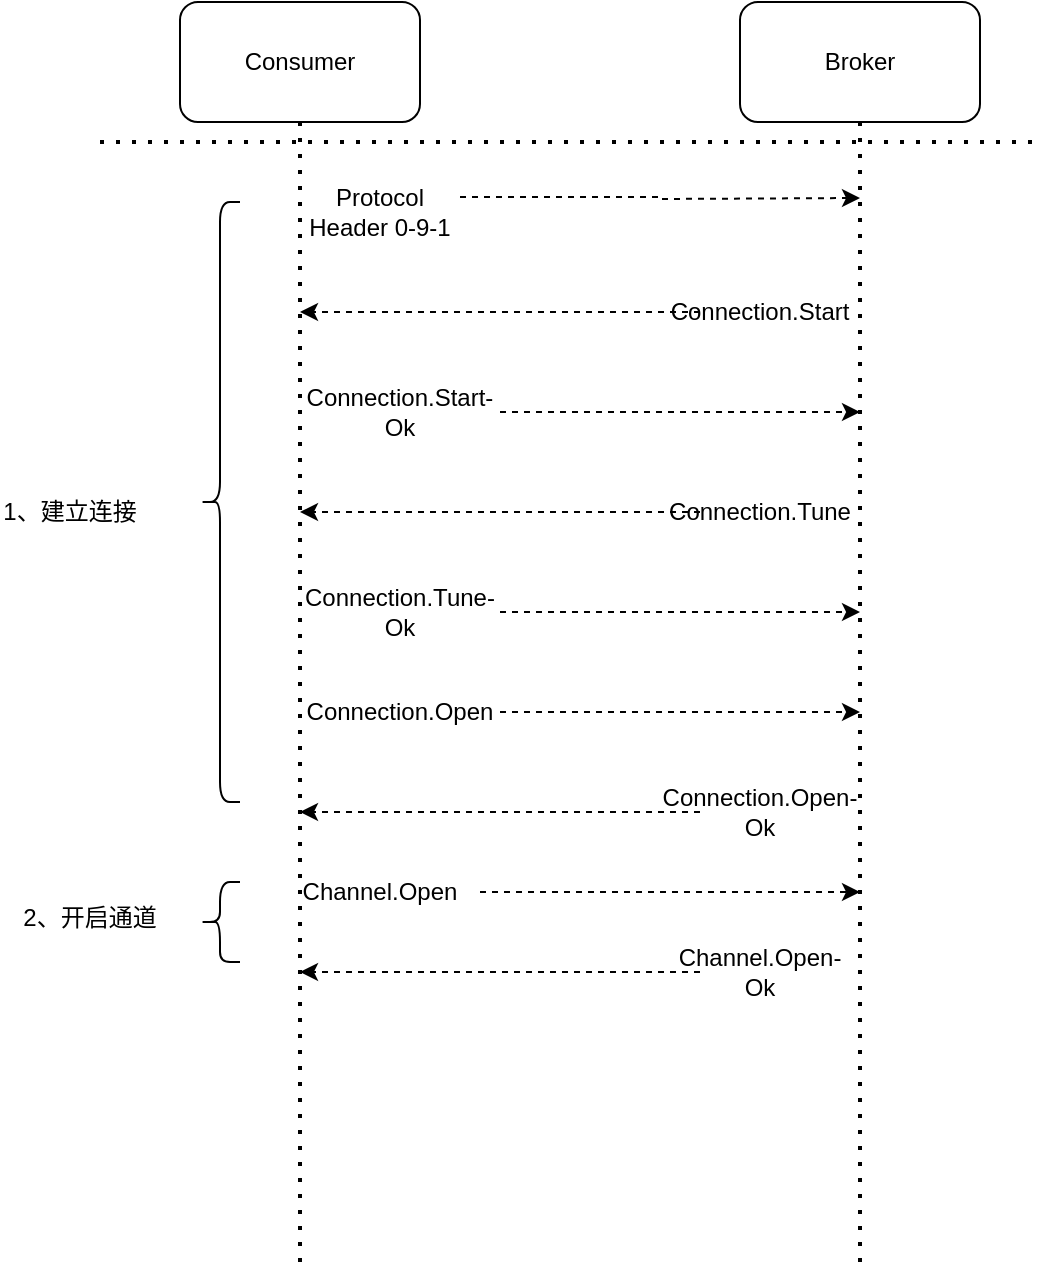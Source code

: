 <mxfile version="18.1.1" type="github">
  <diagram id="TpenBYq6ZIv4DkMPZ1iK" name="Page-1">
    <mxGraphModel dx="946" dy="620" grid="1" gridSize="10" guides="1" tooltips="1" connect="1" arrows="1" fold="1" page="1" pageScale="1" pageWidth="827" pageHeight="1169" math="0" shadow="0">
      <root>
        <mxCell id="0" />
        <mxCell id="1" parent="0" />
        <mxCell id="V-5yI5DxgADN4dcel62K-2" value="Consumer" style="rounded=1;whiteSpace=wrap;html=1;" parent="1" vertex="1">
          <mxGeometry x="180" y="90" width="120" height="60" as="geometry" />
        </mxCell>
        <mxCell id="V-5yI5DxgADN4dcel62K-3" value="Broker" style="rounded=1;whiteSpace=wrap;html=1;" parent="1" vertex="1">
          <mxGeometry x="460" y="90" width="120" height="60" as="geometry" />
        </mxCell>
        <mxCell id="V-5yI5DxgADN4dcel62K-4" value="" style="endArrow=none;dashed=1;html=1;dashPattern=1 3;strokeWidth=2;rounded=0;" parent="1" edge="1">
          <mxGeometry width="50" height="50" relative="1" as="geometry">
            <mxPoint x="140" y="160" as="sourcePoint" />
            <mxPoint x="610" y="160" as="targetPoint" />
          </mxGeometry>
        </mxCell>
        <mxCell id="V-5yI5DxgADN4dcel62K-5" value="" style="endArrow=none;dashed=1;html=1;dashPattern=1 3;strokeWidth=2;rounded=0;entryX=0.5;entryY=1;entryDx=0;entryDy=0;" parent="1" target="V-5yI5DxgADN4dcel62K-2" edge="1">
          <mxGeometry width="50" height="50" relative="1" as="geometry">
            <mxPoint x="240" y="720" as="sourcePoint" />
            <mxPoint x="440" y="290" as="targetPoint" />
          </mxGeometry>
        </mxCell>
        <mxCell id="V-5yI5DxgADN4dcel62K-7" value="" style="endArrow=none;dashed=1;html=1;dashPattern=1 3;strokeWidth=2;rounded=0;entryX=0.5;entryY=1;entryDx=0;entryDy=0;" parent="1" target="V-5yI5DxgADN4dcel62K-3" edge="1">
          <mxGeometry width="50" height="50" relative="1" as="geometry">
            <mxPoint x="520" y="720" as="sourcePoint" />
            <mxPoint x="570" y="150" as="targetPoint" />
          </mxGeometry>
        </mxCell>
        <mxCell id="gZu7Au-dJj4Ai8iQaX3X-4" style="edgeStyle=orthogonalEdgeStyle;rounded=0;orthogonalLoop=1;jettySize=auto;html=1;exitX=1;exitY=0.25;exitDx=0;exitDy=0;dashed=1;" edge="1" parent="1" source="gZu7Au-dJj4Ai8iQaX3X-1">
          <mxGeometry relative="1" as="geometry">
            <mxPoint x="520" y="188" as="targetPoint" />
          </mxGeometry>
        </mxCell>
        <mxCell id="gZu7Au-dJj4Ai8iQaX3X-1" value="Protocol Header 0-9-1" style="text;html=1;strokeColor=none;fillColor=none;align=center;verticalAlign=middle;whiteSpace=wrap;rounded=0;" vertex="1" parent="1">
          <mxGeometry x="240" y="180" width="80" height="30" as="geometry" />
        </mxCell>
        <mxCell id="gZu7Au-dJj4Ai8iQaX3X-6" style="edgeStyle=orthogonalEdgeStyle;rounded=0;orthogonalLoop=1;jettySize=auto;html=1;dashed=1;" edge="1" parent="1" source="gZu7Au-dJj4Ai8iQaX3X-2">
          <mxGeometry relative="1" as="geometry">
            <mxPoint x="240" y="245" as="targetPoint" />
          </mxGeometry>
        </mxCell>
        <mxCell id="gZu7Au-dJj4Ai8iQaX3X-2" value="Connection.Start" style="text;html=1;strokeColor=none;fillColor=none;align=center;verticalAlign=middle;whiteSpace=wrap;rounded=0;" vertex="1" parent="1">
          <mxGeometry x="440" y="230" width="60" height="30" as="geometry" />
        </mxCell>
        <mxCell id="gZu7Au-dJj4Ai8iQaX3X-8" style="edgeStyle=orthogonalEdgeStyle;rounded=0;orthogonalLoop=1;jettySize=auto;html=1;exitX=1;exitY=0.5;exitDx=0;exitDy=0;dashed=1;" edge="1" parent="1" source="gZu7Au-dJj4Ai8iQaX3X-7">
          <mxGeometry relative="1" as="geometry">
            <mxPoint x="520" y="295" as="targetPoint" />
          </mxGeometry>
        </mxCell>
        <mxCell id="gZu7Au-dJj4Ai8iQaX3X-7" value="Connection.Start-Ok" style="text;html=1;strokeColor=none;fillColor=none;align=center;verticalAlign=middle;whiteSpace=wrap;rounded=0;" vertex="1" parent="1">
          <mxGeometry x="240" y="280" width="100" height="30" as="geometry" />
        </mxCell>
        <mxCell id="gZu7Au-dJj4Ai8iQaX3X-11" style="edgeStyle=orthogonalEdgeStyle;rounded=0;orthogonalLoop=1;jettySize=auto;html=1;dashed=1;" edge="1" parent="1" source="gZu7Au-dJj4Ai8iQaX3X-9">
          <mxGeometry relative="1" as="geometry">
            <mxPoint x="240" y="345" as="targetPoint" />
          </mxGeometry>
        </mxCell>
        <mxCell id="gZu7Au-dJj4Ai8iQaX3X-9" value="Connection.Tune" style="text;html=1;strokeColor=none;fillColor=none;align=center;verticalAlign=middle;whiteSpace=wrap;rounded=0;" vertex="1" parent="1">
          <mxGeometry x="440" y="330" width="60" height="30" as="geometry" />
        </mxCell>
        <mxCell id="gZu7Au-dJj4Ai8iQaX3X-13" style="edgeStyle=orthogonalEdgeStyle;rounded=0;orthogonalLoop=1;jettySize=auto;html=1;exitX=1;exitY=0.5;exitDx=0;exitDy=0;dashed=1;" edge="1" parent="1" source="gZu7Au-dJj4Ai8iQaX3X-12">
          <mxGeometry relative="1" as="geometry">
            <mxPoint x="520" y="395" as="targetPoint" />
          </mxGeometry>
        </mxCell>
        <mxCell id="gZu7Au-dJj4Ai8iQaX3X-12" value="Connection.Tune-Ok" style="text;html=1;strokeColor=none;fillColor=none;align=center;verticalAlign=middle;whiteSpace=wrap;rounded=0;" vertex="1" parent="1">
          <mxGeometry x="240" y="380" width="100" height="30" as="geometry" />
        </mxCell>
        <mxCell id="gZu7Au-dJj4Ai8iQaX3X-15" style="edgeStyle=orthogonalEdgeStyle;rounded=0;orthogonalLoop=1;jettySize=auto;html=1;exitX=1;exitY=0.5;exitDx=0;exitDy=0;dashed=1;" edge="1" parent="1" source="gZu7Au-dJj4Ai8iQaX3X-14">
          <mxGeometry relative="1" as="geometry">
            <mxPoint x="520" y="445" as="targetPoint" />
          </mxGeometry>
        </mxCell>
        <mxCell id="gZu7Au-dJj4Ai8iQaX3X-14" value="Connection.Open" style="text;html=1;strokeColor=none;fillColor=none;align=center;verticalAlign=middle;whiteSpace=wrap;rounded=0;" vertex="1" parent="1">
          <mxGeometry x="240" y="430" width="100" height="30" as="geometry" />
        </mxCell>
        <mxCell id="gZu7Au-dJj4Ai8iQaX3X-19" style="edgeStyle=orthogonalEdgeStyle;rounded=0;orthogonalLoop=1;jettySize=auto;html=1;dashed=1;" edge="1" parent="1" source="gZu7Au-dJj4Ai8iQaX3X-16">
          <mxGeometry relative="1" as="geometry">
            <mxPoint x="240" y="495" as="targetPoint" />
          </mxGeometry>
        </mxCell>
        <mxCell id="gZu7Au-dJj4Ai8iQaX3X-16" value="Connection.Open-Ok" style="text;html=1;strokeColor=none;fillColor=none;align=center;verticalAlign=middle;whiteSpace=wrap;rounded=0;" vertex="1" parent="1">
          <mxGeometry x="440" y="480" width="60" height="30" as="geometry" />
        </mxCell>
        <mxCell id="gZu7Au-dJj4Ai8iQaX3X-21" style="edgeStyle=orthogonalEdgeStyle;rounded=0;orthogonalLoop=1;jettySize=auto;html=1;exitX=1;exitY=0.5;exitDx=0;exitDy=0;dashed=1;" edge="1" parent="1" source="gZu7Au-dJj4Ai8iQaX3X-20">
          <mxGeometry relative="1" as="geometry">
            <mxPoint x="520" y="535" as="targetPoint" />
          </mxGeometry>
        </mxCell>
        <mxCell id="gZu7Au-dJj4Ai8iQaX3X-20" value="Channel.Open" style="text;html=1;strokeColor=none;fillColor=none;align=center;verticalAlign=middle;whiteSpace=wrap;rounded=0;" vertex="1" parent="1">
          <mxGeometry x="230" y="520" width="100" height="30" as="geometry" />
        </mxCell>
        <mxCell id="gZu7Au-dJj4Ai8iQaX3X-23" style="edgeStyle=orthogonalEdgeStyle;rounded=0;orthogonalLoop=1;jettySize=auto;html=1;dashed=1;" edge="1" parent="1" source="gZu7Au-dJj4Ai8iQaX3X-22">
          <mxGeometry relative="1" as="geometry">
            <mxPoint x="240" y="575" as="targetPoint" />
          </mxGeometry>
        </mxCell>
        <mxCell id="gZu7Au-dJj4Ai8iQaX3X-22" value="Channel.Open-Ok" style="text;html=1;strokeColor=none;fillColor=none;align=center;verticalAlign=middle;whiteSpace=wrap;rounded=0;" vertex="1" parent="1">
          <mxGeometry x="440" y="560" width="60" height="30" as="geometry" />
        </mxCell>
        <mxCell id="gZu7Au-dJj4Ai8iQaX3X-24" value="" style="shape=curlyBracket;whiteSpace=wrap;html=1;rounded=1;" vertex="1" parent="1">
          <mxGeometry x="190" y="190" width="20" height="300" as="geometry" />
        </mxCell>
        <mxCell id="gZu7Au-dJj4Ai8iQaX3X-26" value="1、建立连接" style="text;html=1;strokeColor=none;fillColor=none;align=center;verticalAlign=middle;whiteSpace=wrap;rounded=0;" vertex="1" parent="1">
          <mxGeometry x="90" y="330" width="70" height="30" as="geometry" />
        </mxCell>
        <mxCell id="gZu7Au-dJj4Ai8iQaX3X-27" value="" style="shape=curlyBracket;whiteSpace=wrap;html=1;rounded=1;" vertex="1" parent="1">
          <mxGeometry x="190" y="530" width="20" height="40" as="geometry" />
        </mxCell>
        <mxCell id="gZu7Au-dJj4Ai8iQaX3X-28" value="2、开启通道" style="text;html=1;strokeColor=none;fillColor=none;align=center;verticalAlign=middle;whiteSpace=wrap;rounded=0;" vertex="1" parent="1">
          <mxGeometry x="100" y="535" width="70" height="25" as="geometry" />
        </mxCell>
      </root>
    </mxGraphModel>
  </diagram>
</mxfile>
